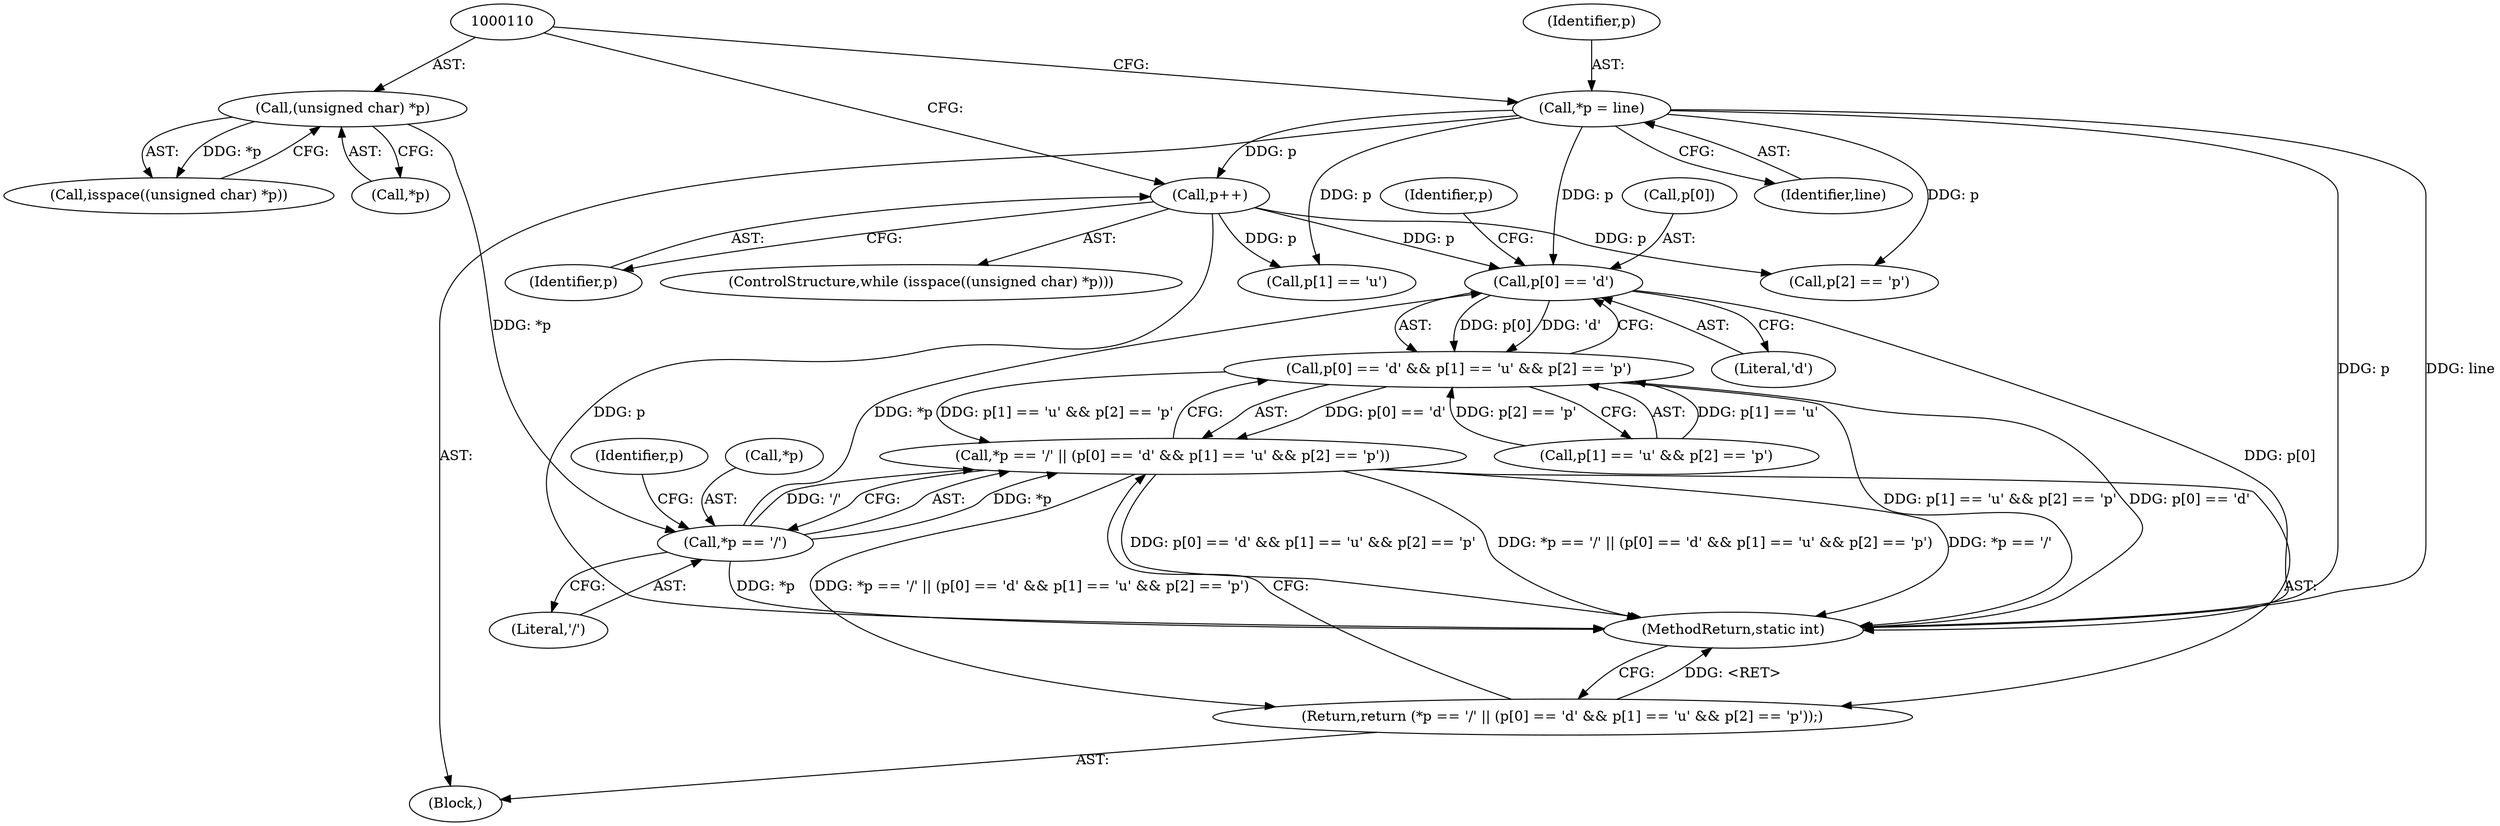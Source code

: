 digraph "0_t1utils_6b9d1aafcb61a3663c883663eb19ccdbfcde8d33@array" {
"1000122" [label="(Call,p[0] == 'd')"];
"1000104" [label="(Call,*p = line)"];
"1000113" [label="(Call,p++)"];
"1000117" [label="(Call,*p == '/')"];
"1000109" [label="(Call,(unsigned char) *p)"];
"1000121" [label="(Call,p[0] == 'd' && p[1] == 'u' && p[2] == 'p')"];
"1000116" [label="(Call,*p == '/' || (p[0] == 'd' && p[1] == 'u' && p[2] == 'p'))"];
"1000115" [label="(Return,return (*p == '/' || (p[0] == 'd' && p[1] == 'u' && p[2] == 'p'));)"];
"1000138" [label="(MethodReturn,static int)"];
"1000104" [label="(Call,*p = line)"];
"1000105" [label="(Identifier,p)"];
"1000123" [label="(Call,p[0])"];
"1000122" [label="(Call,p[0] == 'd')"];
"1000127" [label="(Call,p[1] == 'u' && p[2] == 'p')"];
"1000114" [label="(Identifier,p)"];
"1000106" [label="(Identifier,line)"];
"1000126" [label="(Literal,'d')"];
"1000109" [label="(Call,(unsigned char) *p)"];
"1000124" [label="(Identifier,p)"];
"1000113" [label="(Call,p++)"];
"1000117" [label="(Call,*p == '/')"];
"1000107" [label="(ControlStructure,while (isspace((unsigned char) *p)))"];
"1000120" [label="(Literal,'/')"];
"1000130" [label="(Identifier,p)"];
"1000108" [label="(Call,isspace((unsigned char) *p))"];
"1000121" [label="(Call,p[0] == 'd' && p[1] == 'u' && p[2] == 'p')"];
"1000115" [label="(Return,return (*p == '/' || (p[0] == 'd' && p[1] == 'u' && p[2] == 'p'));)"];
"1000116" [label="(Call,*p == '/' || (p[0] == 'd' && p[1] == 'u' && p[2] == 'p'))"];
"1000133" [label="(Call,p[2] == 'p')"];
"1000102" [label="(Block,)"];
"1000128" [label="(Call,p[1] == 'u')"];
"1000111" [label="(Call,*p)"];
"1000118" [label="(Call,*p)"];
"1000122" -> "1000121"  [label="AST: "];
"1000122" -> "1000126"  [label="CFG: "];
"1000123" -> "1000122"  [label="AST: "];
"1000126" -> "1000122"  [label="AST: "];
"1000130" -> "1000122"  [label="CFG: "];
"1000121" -> "1000122"  [label="CFG: "];
"1000122" -> "1000138"  [label="DDG: p[0]"];
"1000122" -> "1000121"  [label="DDG: p[0]"];
"1000122" -> "1000121"  [label="DDG: 'd'"];
"1000104" -> "1000122"  [label="DDG: p"];
"1000113" -> "1000122"  [label="DDG: p"];
"1000117" -> "1000122"  [label="DDG: *p"];
"1000104" -> "1000102"  [label="AST: "];
"1000104" -> "1000106"  [label="CFG: "];
"1000105" -> "1000104"  [label="AST: "];
"1000106" -> "1000104"  [label="AST: "];
"1000110" -> "1000104"  [label="CFG: "];
"1000104" -> "1000138"  [label="DDG: p"];
"1000104" -> "1000138"  [label="DDG: line"];
"1000104" -> "1000113"  [label="DDG: p"];
"1000104" -> "1000128"  [label="DDG: p"];
"1000104" -> "1000133"  [label="DDG: p"];
"1000113" -> "1000107"  [label="AST: "];
"1000113" -> "1000114"  [label="CFG: "];
"1000114" -> "1000113"  [label="AST: "];
"1000110" -> "1000113"  [label="CFG: "];
"1000113" -> "1000138"  [label="DDG: p"];
"1000113" -> "1000128"  [label="DDG: p"];
"1000113" -> "1000133"  [label="DDG: p"];
"1000117" -> "1000116"  [label="AST: "];
"1000117" -> "1000120"  [label="CFG: "];
"1000118" -> "1000117"  [label="AST: "];
"1000120" -> "1000117"  [label="AST: "];
"1000124" -> "1000117"  [label="CFG: "];
"1000116" -> "1000117"  [label="CFG: "];
"1000117" -> "1000138"  [label="DDG: *p"];
"1000117" -> "1000116"  [label="DDG: *p"];
"1000117" -> "1000116"  [label="DDG: '/'"];
"1000109" -> "1000117"  [label="DDG: *p"];
"1000109" -> "1000108"  [label="AST: "];
"1000109" -> "1000111"  [label="CFG: "];
"1000110" -> "1000109"  [label="AST: "];
"1000111" -> "1000109"  [label="AST: "];
"1000108" -> "1000109"  [label="CFG: "];
"1000109" -> "1000108"  [label="DDG: *p"];
"1000121" -> "1000116"  [label="AST: "];
"1000121" -> "1000127"  [label="CFG: "];
"1000127" -> "1000121"  [label="AST: "];
"1000116" -> "1000121"  [label="CFG: "];
"1000121" -> "1000138"  [label="DDG: p[1] == 'u' && p[2] == 'p'"];
"1000121" -> "1000138"  [label="DDG: p[0] == 'd'"];
"1000121" -> "1000116"  [label="DDG: p[0] == 'd'"];
"1000121" -> "1000116"  [label="DDG: p[1] == 'u' && p[2] == 'p'"];
"1000127" -> "1000121"  [label="DDG: p[1] == 'u'"];
"1000127" -> "1000121"  [label="DDG: p[2] == 'p'"];
"1000116" -> "1000115"  [label="AST: "];
"1000115" -> "1000116"  [label="CFG: "];
"1000116" -> "1000138"  [label="DDG: *p == '/'"];
"1000116" -> "1000138"  [label="DDG: p[0] == 'd' && p[1] == 'u' && p[2] == 'p'"];
"1000116" -> "1000138"  [label="DDG: *p == '/' || (p[0] == 'd' && p[1] == 'u' && p[2] == 'p')"];
"1000116" -> "1000115"  [label="DDG: *p == '/' || (p[0] == 'd' && p[1] == 'u' && p[2] == 'p')"];
"1000115" -> "1000102"  [label="AST: "];
"1000138" -> "1000115"  [label="CFG: "];
"1000115" -> "1000138"  [label="DDG: <RET>"];
}
